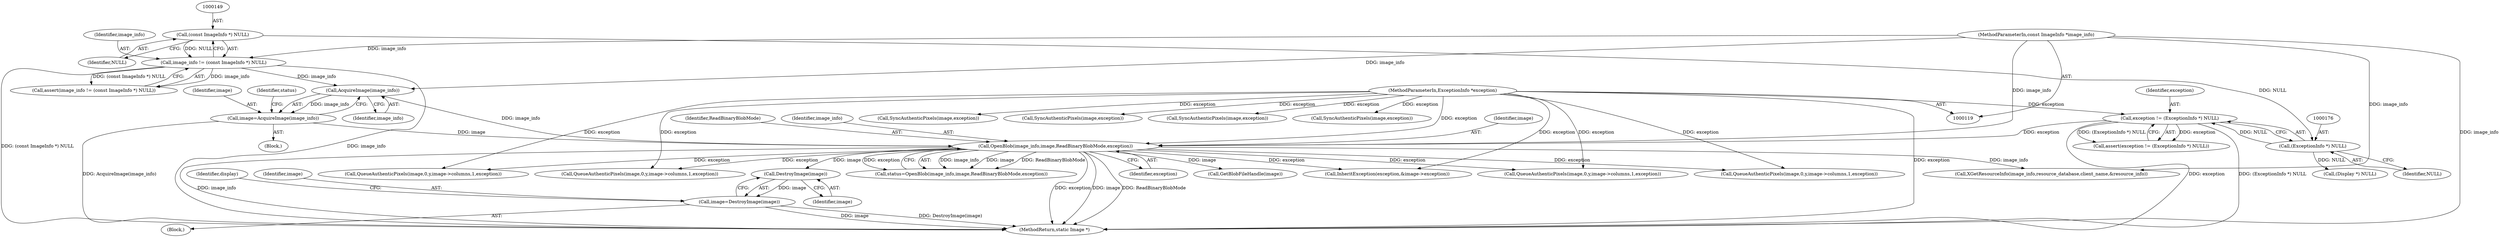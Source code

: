 digraph "0_ImageMagick_f6e9d0d9955e85bdd7540b251cd50d598dacc5e6_13@pointer" {
"1000290" [label="(Call,DestroyImage(image))"];
"1000210" [label="(Call,OpenBlob(image_info,image,ReadBinaryBlobMode,exception))"];
"1000206" [label="(Call,AcquireImage(image_info))"];
"1000146" [label="(Call,image_info != (const ImageInfo *) NULL)"];
"1000120" [label="(MethodParameterIn,const ImageInfo *image_info)"];
"1000148" [label="(Call,(const ImageInfo *) NULL)"];
"1000204" [label="(Call,image=AcquireImage(image_info))"];
"1000173" [label="(Call,exception != (ExceptionInfo *) NULL)"];
"1000121" [label="(MethodParameterIn,ExceptionInfo *exception)"];
"1000175" [label="(Call,(ExceptionInfo *) NULL)"];
"1000288" [label="(Call,image=DestroyImage(image))"];
"1000175" [label="(Call,(ExceptionInfo *) NULL)"];
"1000912" [label="(Call,QueueAuthenticPixels(image,0,y,image->columns,1,exception))"];
"1001472" [label="(Call,QueueAuthenticPixels(image,0,y,image->columns,1,exception))"];
"1000173" [label="(Call,exception != (ExceptionInfo *) NULL)"];
"1000177" [label="(Identifier,NULL)"];
"1000172" [label="(Call,assert(exception != (ExceptionInfo *) NULL))"];
"1000150" [label="(Identifier,NULL)"];
"1000787" [label="(Call,InheritException(exception,&image->exception))"];
"1000206" [label="(Call,AcquireImage(image_info))"];
"1000147" [label="(Identifier,image_info)"];
"1000174" [label="(Identifier,exception)"];
"1000209" [label="(Identifier,status)"];
"1000290" [label="(Call,DestroyImage(image))"];
"1000211" [label="(Identifier,image_info)"];
"1000287" [label="(Block,)"];
"1000145" [label="(Call,assert(image_info != (const ImageInfo *) NULL))"];
"1000122" [label="(Block,)"];
"1000193" [label="(Call,(Display *) NULL)"];
"1001030" [label="(Call,QueueAuthenticPixels(image,0,y,image->columns,1,exception))"];
"1000207" [label="(Identifier,image_info)"];
"1000231" [label="(Call,XGetResourceInfo(image_info,resource_database,client_name,&resource_info))"];
"1000214" [label="(Identifier,exception)"];
"1000212" [label="(Identifier,image)"];
"1000120" [label="(MethodParameterIn,const ImageInfo *image_info)"];
"1000204" [label="(Call,image=AcquireImage(image_info))"];
"1001320" [label="(Call,SyncAuthenticPixels(image,exception))"];
"1000148" [label="(Call,(const ImageInfo *) NULL)"];
"1000288" [label="(Call,image=DestroyImage(image))"];
"1000289" [label="(Identifier,image)"];
"1000146" [label="(Call,image_info != (const ImageInfo *) NULL)"];
"1000352" [label="(Call,GetBlobFileHandle(image))"];
"1001130" [label="(Call,SyncAuthenticPixels(image,exception))"];
"1001548" [label="(MethodReturn,static Image *)"];
"1000208" [label="(Call,status=OpenBlob(image_info,image,ReadBinaryBlobMode,exception))"];
"1000121" [label="(MethodParameterIn,ExceptionInfo *exception)"];
"1001519" [label="(Call,SyncAuthenticPixels(image,exception))"];
"1000291" [label="(Identifier,image)"];
"1000213" [label="(Identifier,ReadBinaryBlobMode)"];
"1001275" [label="(Call,QueueAuthenticPixels(image,0,y,image->columns,1,exception))"];
"1000205" [label="(Identifier,image)"];
"1000210" [label="(Call,OpenBlob(image_info,image,ReadBinaryBlobMode,exception))"];
"1000293" [label="(Identifier,display)"];
"1000997" [label="(Call,SyncAuthenticPixels(image,exception))"];
"1000290" -> "1000288"  [label="AST: "];
"1000290" -> "1000291"  [label="CFG: "];
"1000291" -> "1000290"  [label="AST: "];
"1000288" -> "1000290"  [label="CFG: "];
"1000290" -> "1000288"  [label="DDG: image"];
"1000210" -> "1000290"  [label="DDG: image"];
"1000210" -> "1000208"  [label="AST: "];
"1000210" -> "1000214"  [label="CFG: "];
"1000211" -> "1000210"  [label="AST: "];
"1000212" -> "1000210"  [label="AST: "];
"1000213" -> "1000210"  [label="AST: "];
"1000214" -> "1000210"  [label="AST: "];
"1000208" -> "1000210"  [label="CFG: "];
"1000210" -> "1001548"  [label="DDG: exception"];
"1000210" -> "1001548"  [label="DDG: image"];
"1000210" -> "1001548"  [label="DDG: ReadBinaryBlobMode"];
"1000210" -> "1001548"  [label="DDG: image_info"];
"1000210" -> "1000208"  [label="DDG: image_info"];
"1000210" -> "1000208"  [label="DDG: image"];
"1000210" -> "1000208"  [label="DDG: ReadBinaryBlobMode"];
"1000210" -> "1000208"  [label="DDG: exception"];
"1000206" -> "1000210"  [label="DDG: image_info"];
"1000120" -> "1000210"  [label="DDG: image_info"];
"1000204" -> "1000210"  [label="DDG: image"];
"1000173" -> "1000210"  [label="DDG: exception"];
"1000121" -> "1000210"  [label="DDG: exception"];
"1000210" -> "1000231"  [label="DDG: image_info"];
"1000210" -> "1000352"  [label="DDG: image"];
"1000210" -> "1000787"  [label="DDG: exception"];
"1000210" -> "1000912"  [label="DDG: exception"];
"1000210" -> "1001030"  [label="DDG: exception"];
"1000210" -> "1001275"  [label="DDG: exception"];
"1000210" -> "1001472"  [label="DDG: exception"];
"1000206" -> "1000204"  [label="AST: "];
"1000206" -> "1000207"  [label="CFG: "];
"1000207" -> "1000206"  [label="AST: "];
"1000204" -> "1000206"  [label="CFG: "];
"1000206" -> "1000204"  [label="DDG: image_info"];
"1000146" -> "1000206"  [label="DDG: image_info"];
"1000120" -> "1000206"  [label="DDG: image_info"];
"1000146" -> "1000145"  [label="AST: "];
"1000146" -> "1000148"  [label="CFG: "];
"1000147" -> "1000146"  [label="AST: "];
"1000148" -> "1000146"  [label="AST: "];
"1000145" -> "1000146"  [label="CFG: "];
"1000146" -> "1001548"  [label="DDG: (const ImageInfo *) NULL"];
"1000146" -> "1001548"  [label="DDG: image_info"];
"1000146" -> "1000145"  [label="DDG: image_info"];
"1000146" -> "1000145"  [label="DDG: (const ImageInfo *) NULL"];
"1000120" -> "1000146"  [label="DDG: image_info"];
"1000148" -> "1000146"  [label="DDG: NULL"];
"1000120" -> "1000119"  [label="AST: "];
"1000120" -> "1001548"  [label="DDG: image_info"];
"1000120" -> "1000231"  [label="DDG: image_info"];
"1000148" -> "1000150"  [label="CFG: "];
"1000149" -> "1000148"  [label="AST: "];
"1000150" -> "1000148"  [label="AST: "];
"1000148" -> "1000175"  [label="DDG: NULL"];
"1000204" -> "1000122"  [label="AST: "];
"1000205" -> "1000204"  [label="AST: "];
"1000209" -> "1000204"  [label="CFG: "];
"1000204" -> "1001548"  [label="DDG: AcquireImage(image_info)"];
"1000173" -> "1000172"  [label="AST: "];
"1000173" -> "1000175"  [label="CFG: "];
"1000174" -> "1000173"  [label="AST: "];
"1000175" -> "1000173"  [label="AST: "];
"1000172" -> "1000173"  [label="CFG: "];
"1000173" -> "1001548"  [label="DDG: exception"];
"1000173" -> "1001548"  [label="DDG: (ExceptionInfo *) NULL"];
"1000173" -> "1000172"  [label="DDG: exception"];
"1000173" -> "1000172"  [label="DDG: (ExceptionInfo *) NULL"];
"1000121" -> "1000173"  [label="DDG: exception"];
"1000175" -> "1000173"  [label="DDG: NULL"];
"1000121" -> "1000119"  [label="AST: "];
"1000121" -> "1001548"  [label="DDG: exception"];
"1000121" -> "1000787"  [label="DDG: exception"];
"1000121" -> "1000912"  [label="DDG: exception"];
"1000121" -> "1000997"  [label="DDG: exception"];
"1000121" -> "1001030"  [label="DDG: exception"];
"1000121" -> "1001130"  [label="DDG: exception"];
"1000121" -> "1001275"  [label="DDG: exception"];
"1000121" -> "1001320"  [label="DDG: exception"];
"1000121" -> "1001472"  [label="DDG: exception"];
"1000121" -> "1001519"  [label="DDG: exception"];
"1000175" -> "1000177"  [label="CFG: "];
"1000176" -> "1000175"  [label="AST: "];
"1000177" -> "1000175"  [label="AST: "];
"1000175" -> "1000193"  [label="DDG: NULL"];
"1000288" -> "1000287"  [label="AST: "];
"1000289" -> "1000288"  [label="AST: "];
"1000293" -> "1000288"  [label="CFG: "];
"1000288" -> "1001548"  [label="DDG: DestroyImage(image)"];
"1000288" -> "1001548"  [label="DDG: image"];
}
